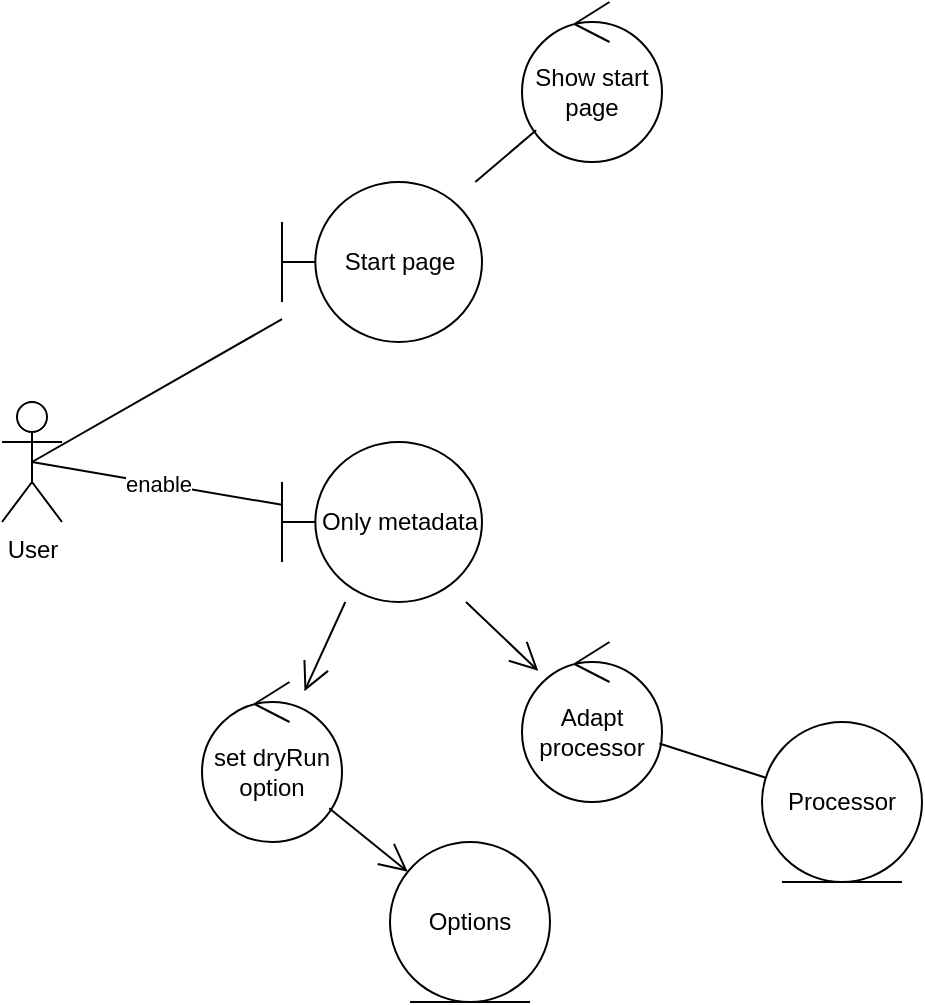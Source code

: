 <mxfile version="12.6.6" type="device"><diagram id="sLrvrEWiOMceYso5LWPB" name="Page-1"><mxGraphModel dx="2062" dy="769" grid="1" gridSize="10" guides="1" tooltips="1" connect="1" arrows="1" fold="1" page="1" pageScale="1" pageWidth="1169" pageHeight="827" math="0" shadow="0"><root><mxCell id="0"/><mxCell id="1" parent="0"/><mxCell id="_nQTzKeY4p4c58kj1Fgs-1" value="User" style="shape=umlActor;verticalLabelPosition=bottom;labelBackgroundColor=#ffffff;verticalAlign=top;html=1;" parent="1" vertex="1"><mxGeometry x="350" y="280" width="30" height="60" as="geometry"/></mxCell><mxCell id="_nQTzKeY4p4c58kj1Fgs-2" value="Start page" style="shape=umlBoundary;whiteSpace=wrap;html=1;" parent="1" vertex="1"><mxGeometry x="490" y="170" width="100" height="80" as="geometry"/></mxCell><mxCell id="_nQTzKeY4p4c58kj1Fgs-3" value="" style="endArrow=none;html=1;exitX=0.5;exitY=0.5;exitDx=0;exitDy=0;exitPerimeter=0;" parent="1" source="_nQTzKeY4p4c58kj1Fgs-1" target="_nQTzKeY4p4c58kj1Fgs-2" edge="1"><mxGeometry relative="1" as="geometry"><mxPoint x="455" y="330" as="sourcePoint"/><mxPoint x="540" y="330" as="targetPoint"/></mxGeometry></mxCell><mxCell id="_nQTzKeY4p4c58kj1Fgs-4" value="Show start page" style="ellipse;shape=umlControl;whiteSpace=wrap;html=1;" parent="1" vertex="1"><mxGeometry x="610" y="80" width="70" height="80" as="geometry"/></mxCell><mxCell id="_nQTzKeY4p4c58kj1Fgs-5" value="" style="endArrow=none;html=1;" parent="1" source="_nQTzKeY4p4c58kj1Fgs-4" target="_nQTzKeY4p4c58kj1Fgs-2" edge="1"><mxGeometry relative="1" as="geometry"><mxPoint x="525" y="259.1" as="sourcePoint"/><mxPoint x="629" y="230.14" as="targetPoint"/></mxGeometry></mxCell><mxCell id="_nQTzKeY4p4c58kj1Fgs-6" value="Only metadata" style="shape=umlBoundary;whiteSpace=wrap;html=1;labelBackgroundColor=none;fillColor=#FFFFFF;" parent="1" vertex="1"><mxGeometry x="490" y="300" width="100" height="80" as="geometry"/></mxCell><mxCell id="_nQTzKeY4p4c58kj1Fgs-7" value="enable" style="endArrow=none;html=1;exitX=0.5;exitY=0.5;exitDx=0;exitDy=0;exitPerimeter=0;" parent="1" source="_nQTzKeY4p4c58kj1Fgs-1" target="_nQTzKeY4p4c58kj1Fgs-6" edge="1"><mxGeometry relative="1" as="geometry"><mxPoint x="465" y="310" as="sourcePoint"/><mxPoint x="610" y="362.051" as="targetPoint"/></mxGeometry></mxCell><mxCell id="_nQTzKeY4p4c58kj1Fgs-9" value="&lt;div&gt;Processor&lt;/div&gt;" style="ellipse;shape=umlEntity;whiteSpace=wrap;html=1;labelBackgroundColor=none;fillColor=#FFFFFF;" parent="1" vertex="1"><mxGeometry x="730" y="440" width="80" height="80" as="geometry"/></mxCell><mxCell id="_nQTzKeY4p4c58kj1Fgs-10" value="" style="endArrow=open;html=1;startArrow=none;startFill=0;endFill=0;endSize=12;" parent="1" source="_nQTzKeY4p4c58kj1Fgs-6" target="_nQTzKeY4p4c58kj1Fgs-28" edge="1"><mxGeometry relative="1" as="geometry"><mxPoint x="465" y="310" as="sourcePoint"/><mxPoint x="572.503" y="455.252" as="targetPoint"/></mxGeometry></mxCell><mxCell id="_nQTzKeY4p4c58kj1Fgs-28" value="Adapt processor" style="ellipse;shape=umlControl;whiteSpace=wrap;html=1;" parent="1" vertex="1"><mxGeometry x="610" y="400" width="70" height="80" as="geometry"/></mxCell><mxCell id="_nQTzKeY4p4c58kj1Fgs-29" value="" style="endArrow=none;html=1;" parent="1" source="_nQTzKeY4p4c58kj1Fgs-9" target="_nQTzKeY4p4c58kj1Fgs-28" edge="1"><mxGeometry relative="1" as="geometry"><mxPoint x="625.654" y="81.8" as="sourcePoint"/><mxPoint x="585" y="112.5" as="targetPoint"/></mxGeometry></mxCell><mxCell id="5Z117wKWLodZaO1RSIQj-1" value="Options" style="ellipse;shape=umlEntity;whiteSpace=wrap;html=1;labelBackgroundColor=none;fillColor=#FFFFFF;" vertex="1" parent="1"><mxGeometry x="544" y="500" width="80" height="80" as="geometry"/></mxCell><mxCell id="5Z117wKWLodZaO1RSIQj-2" value="set dryRun option" style="ellipse;shape=umlControl;whiteSpace=wrap;html=1;" vertex="1" parent="1"><mxGeometry x="450" y="420" width="70" height="80" as="geometry"/></mxCell><mxCell id="5Z117wKWLodZaO1RSIQj-3" value="" style="endArrow=open;html=1;startArrow=none;startFill=0;endFill=0;endSize=12;" edge="1" parent="1" target="5Z117wKWLodZaO1RSIQj-2" source="_nQTzKeY4p4c58kj1Fgs-6"><mxGeometry relative="1" as="geometry"><mxPoint x="525" y="380" as="sourcePoint"/><mxPoint x="628.112" y="424.393" as="targetPoint"/></mxGeometry></mxCell><mxCell id="5Z117wKWLodZaO1RSIQj-4" value="" style="endArrow=open;html=1;startArrow=none;startFill=0;endFill=0;endSize=12;" edge="1" parent="1" source="5Z117wKWLodZaO1RSIQj-2" target="5Z117wKWLodZaO1RSIQj-1"><mxGeometry relative="1" as="geometry"><mxPoint x="548" y="390" as="sourcePoint"/><mxPoint x="546.997" y="410.065" as="targetPoint"/></mxGeometry></mxCell></root></mxGraphModel></diagram></mxfile>